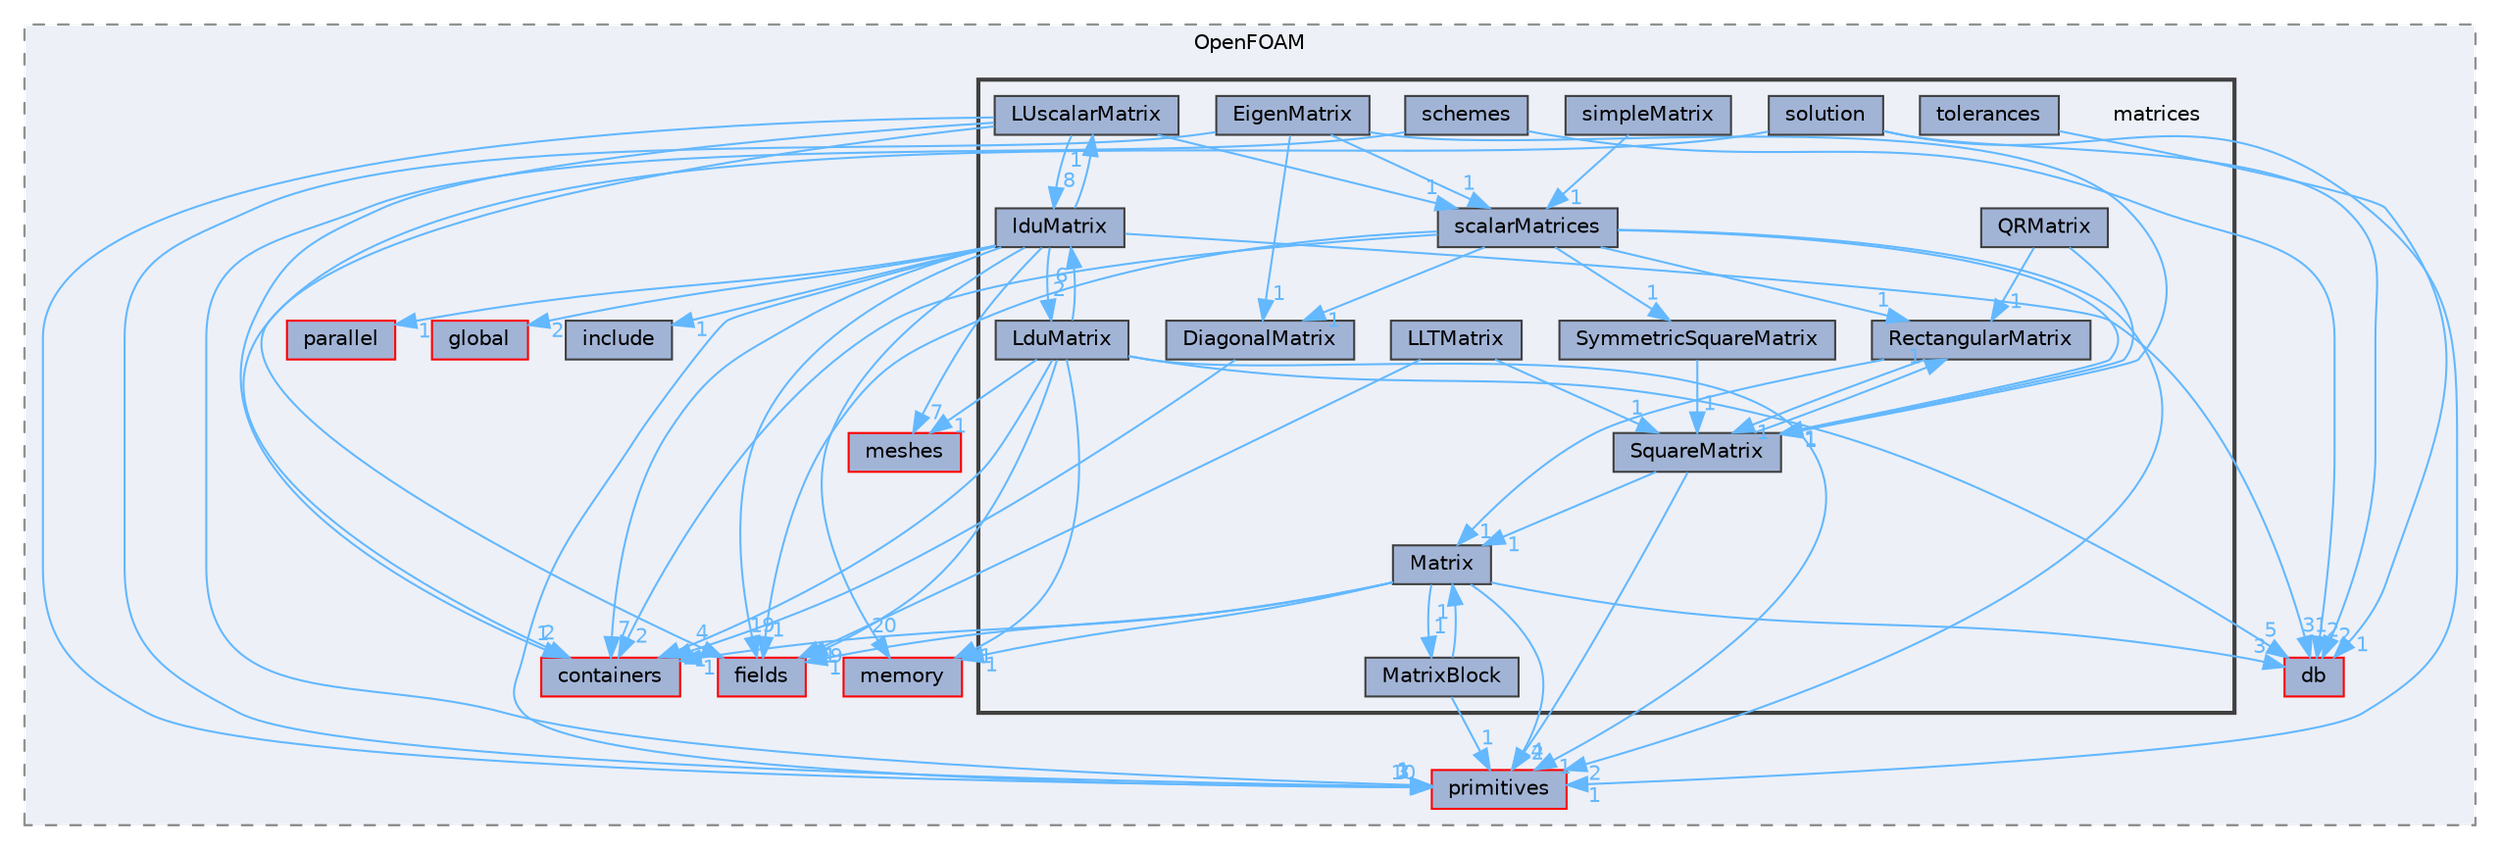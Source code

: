 digraph "src/OpenFOAM/matrices"
{
 // LATEX_PDF_SIZE
  bgcolor="transparent";
  edge [fontname=Helvetica,fontsize=10,labelfontname=Helvetica,labelfontsize=10];
  node [fontname=Helvetica,fontsize=10,shape=box,height=0.2,width=0.4];
  compound=true
  subgraph clusterdir_c5473ff19b20e6ec4dfe5c310b3778a8 {
    graph [ bgcolor="#edf0f7", pencolor="grey50", label="OpenFOAM", fontname=Helvetica,fontsize=10 style="filled,dashed", URL="dir_c5473ff19b20e6ec4dfe5c310b3778a8.html",tooltip=""]
  dir_19d0872053bde092be81d7fe3f56cbf7 [label="containers", fillcolor="#a2b4d6", color="red", style="filled", URL="dir_19d0872053bde092be81d7fe3f56cbf7.html",tooltip=""];
  dir_385a22dcc2f7120acb0f1a7a832b3b8d [label="memory", fillcolor="#a2b4d6", color="red", style="filled", URL="dir_385a22dcc2f7120acb0f1a7a832b3b8d.html",tooltip=""];
  dir_3e50f45338116b169052b428016851aa [label="primitives", fillcolor="#a2b4d6", color="red", style="filled", URL="dir_3e50f45338116b169052b428016851aa.html",tooltip=""];
  dir_63c634f7a7cfd679ac26c67fb30fc32f [label="db", fillcolor="#a2b4d6", color="red", style="filled", URL="dir_63c634f7a7cfd679ac26c67fb30fc32f.html",tooltip=""];
  dir_71fff0203de1f57306edfc3c818a6b04 [label="parallel", fillcolor="#a2b4d6", color="red", style="filled", URL="dir_71fff0203de1f57306edfc3c818a6b04.html",tooltip=""];
  dir_8583492183f4d27c76555f8f333dd07b [label="global", fillcolor="#a2b4d6", color="red", style="filled", URL="dir_8583492183f4d27c76555f8f333dd07b.html",tooltip=""];
  dir_962442b8f989d5529fab5e0f0e4ffb74 [label="fields", fillcolor="#a2b4d6", color="red", style="filled", URL="dir_962442b8f989d5529fab5e0f0e4ffb74.html",tooltip=""];
  dir_aa2423979fb45fc41c393a5db370ab21 [label="meshes", fillcolor="#a2b4d6", color="red", style="filled", URL="dir_aa2423979fb45fc41c393a5db370ab21.html",tooltip=""];
  dir_e954e9f5966bc1c681a414ec8bd0ee15 [label="include", fillcolor="#a2b4d6", color="grey25", style="filled", URL="dir_e954e9f5966bc1c681a414ec8bd0ee15.html",tooltip=""];
  subgraph clusterdir_b07477ab37bc0cd7eb28fb569c691c21 {
    graph [ bgcolor="#edf0f7", pencolor="grey25", label="", fontname=Helvetica,fontsize=10 style="filled,bold", URL="dir_b07477ab37bc0cd7eb28fb569c691c21.html",tooltip=""]
    dir_b07477ab37bc0cd7eb28fb569c691c21 [shape=plaintext, label="matrices"];
  dir_9bdf991149efcaf20d994a0e27108262 [label="DiagonalMatrix", fillcolor="#a2b4d6", color="grey25", style="filled", URL="dir_9bdf991149efcaf20d994a0e27108262.html",tooltip=""];
  dir_5cdda32a8bc3a215084f2fe648766b30 [label="EigenMatrix", fillcolor="#a2b4d6", color="grey25", style="filled", URL="dir_5cdda32a8bc3a215084f2fe648766b30.html",tooltip=""];
  dir_bce8a1f1efa9a7681b85c119e7b79042 [label="lduMatrix", fillcolor="#a2b4d6", color="grey25", style="filled", URL="dir_bce8a1f1efa9a7681b85c119e7b79042.html",tooltip=""];
  dir_ad1279e85697e0f0972e5fabfcfcce34 [label="LduMatrix", fillcolor="#a2b4d6", color="grey25", style="filled", URL="dir_ad1279e85697e0f0972e5fabfcfcce34.html",tooltip=""];
  dir_27dcde9d3d6ee3eac9d95986bda768c9 [label="LLTMatrix", fillcolor="#a2b4d6", color="grey25", style="filled", URL="dir_27dcde9d3d6ee3eac9d95986bda768c9.html",tooltip=""];
  dir_e4a39ebd57a65fe58ae9fba77a647388 [label="LUscalarMatrix", fillcolor="#a2b4d6", color="grey25", style="filled", URL="dir_e4a39ebd57a65fe58ae9fba77a647388.html",tooltip=""];
  dir_14ee30411da660ce7a4c0e27a888c3fd [label="Matrix", fillcolor="#a2b4d6", color="grey25", style="filled", URL="dir_14ee30411da660ce7a4c0e27a888c3fd.html",tooltip=""];
  dir_ea5e7d507daa1858af14ec48c3f3b1c7 [label="MatrixBlock", fillcolor="#a2b4d6", color="grey25", style="filled", URL="dir_ea5e7d507daa1858af14ec48c3f3b1c7.html",tooltip=""];
  dir_3f09d0fb673b49c7f779fff693f39f48 [label="QRMatrix", fillcolor="#a2b4d6", color="grey25", style="filled", URL="dir_3f09d0fb673b49c7f779fff693f39f48.html",tooltip=""];
  dir_82024ecf96c7e84d47860642f57ace9e [label="RectangularMatrix", fillcolor="#a2b4d6", color="grey25", style="filled", URL="dir_82024ecf96c7e84d47860642f57ace9e.html",tooltip=""];
  dir_d192f954d20aef904113126d0c326e0c [label="scalarMatrices", fillcolor="#a2b4d6", color="grey25", style="filled", URL="dir_d192f954d20aef904113126d0c326e0c.html",tooltip=""];
  dir_cad7d2d4e5b4672d26a00e4f7b937e01 [label="schemes", fillcolor="#a2b4d6", color="grey25", style="filled", URL="dir_cad7d2d4e5b4672d26a00e4f7b937e01.html",tooltip=""];
  dir_f8875b0258906a928309da3589b6bf88 [label="simpleMatrix", fillcolor="#a2b4d6", color="grey25", style="filled", URL="dir_f8875b0258906a928309da3589b6bf88.html",tooltip=""];
  dir_e043f781fbba872389f1398d9741fda4 [label="solution", fillcolor="#a2b4d6", color="grey25", style="filled", URL="dir_e043f781fbba872389f1398d9741fda4.html",tooltip=""];
  dir_9de91893ed1140d312544af919035e0c [label="SquareMatrix", fillcolor="#a2b4d6", color="grey25", style="filled", URL="dir_9de91893ed1140d312544af919035e0c.html",tooltip=""];
  dir_065029d1b90700fbd81fbc5c2723758f [label="SymmetricSquareMatrix", fillcolor="#a2b4d6", color="grey25", style="filled", URL="dir_065029d1b90700fbd81fbc5c2723758f.html",tooltip=""];
  dir_adb6d451bdfb9f9760aeb76275bea0f2 [label="tolerances", fillcolor="#a2b4d6", color="grey25", style="filled", URL="dir_adb6d451bdfb9f9760aeb76275bea0f2.html",tooltip=""];
  }
  }
  dir_9bdf991149efcaf20d994a0e27108262->dir_19d0872053bde092be81d7fe3f56cbf7 [headlabel="1", labeldistance=1.5 headhref="dir_000904_000669.html" href="dir_000904_000669.html" color="steelblue1" fontcolor="steelblue1"];
  dir_5cdda32a8bc3a215084f2fe648766b30->dir_3e50f45338116b169052b428016851aa [headlabel="1", labeldistance=1.5 headhref="dir_001120_003069.html" href="dir_001120_003069.html" color="steelblue1" fontcolor="steelblue1"];
  dir_5cdda32a8bc3a215084f2fe648766b30->dir_9bdf991149efcaf20d994a0e27108262 [headlabel="1", labeldistance=1.5 headhref="dir_001120_000904.html" href="dir_001120_000904.html" color="steelblue1" fontcolor="steelblue1"];
  dir_5cdda32a8bc3a215084f2fe648766b30->dir_9de91893ed1140d312544af919035e0c [headlabel="1", labeldistance=1.5 headhref="dir_001120_003727.html" href="dir_001120_003727.html" color="steelblue1" fontcolor="steelblue1"];
  dir_5cdda32a8bc3a215084f2fe648766b30->dir_d192f954d20aef904113126d0c326e0c [headlabel="1", labeldistance=1.5 headhref="dir_001120_003419.html" href="dir_001120_003419.html" color="steelblue1" fontcolor="steelblue1"];
  dir_bce8a1f1efa9a7681b85c119e7b79042->dir_19d0872053bde092be81d7fe3f56cbf7 [headlabel="7", labeldistance=1.5 headhref="dir_002116_000669.html" href="dir_002116_000669.html" color="steelblue1" fontcolor="steelblue1"];
  dir_bce8a1f1efa9a7681b85c119e7b79042->dir_385a22dcc2f7120acb0f1a7a832b3b8d [headlabel="20", labeldistance=1.5 headhref="dir_002116_002352.html" href="dir_002116_002352.html" color="steelblue1" fontcolor="steelblue1"];
  dir_bce8a1f1efa9a7681b85c119e7b79042->dir_3e50f45338116b169052b428016851aa [headlabel="10", labeldistance=1.5 headhref="dir_002116_003069.html" href="dir_002116_003069.html" color="steelblue1" fontcolor="steelblue1"];
  dir_bce8a1f1efa9a7681b85c119e7b79042->dir_63c634f7a7cfd679ac26c67fb30fc32f [headlabel="31", labeldistance=1.5 headhref="dir_002116_000817.html" href="dir_002116_000817.html" color="steelblue1" fontcolor="steelblue1"];
  dir_bce8a1f1efa9a7681b85c119e7b79042->dir_71fff0203de1f57306edfc3c818a6b04 [headlabel="1", labeldistance=1.5 headhref="dir_002116_002779.html" href="dir_002116_002779.html" color="steelblue1" fontcolor="steelblue1"];
  dir_bce8a1f1efa9a7681b85c119e7b79042->dir_962442b8f989d5529fab5e0f0e4ffb74 [headlabel="19", labeldistance=1.5 headhref="dir_002116_001335.html" href="dir_002116_001335.html" color="steelblue1" fontcolor="steelblue1"];
  dir_bce8a1f1efa9a7681b85c119e7b79042->dir_aa2423979fb45fc41c393a5db370ab21 [headlabel="7", labeldistance=1.5 headhref="dir_002116_002368.html" href="dir_002116_002368.html" color="steelblue1" fontcolor="steelblue1"];
  dir_bce8a1f1efa9a7681b85c119e7b79042->dir_ad1279e85697e0f0972e5fabfcfcce34 [headlabel="2", labeldistance=1.5 headhref="dir_002116_002117.html" href="dir_002116_002117.html" color="steelblue1" fontcolor="steelblue1"];
  dir_bce8a1f1efa9a7681b85c119e7b79042->dir_e4a39ebd57a65fe58ae9fba77a647388 [headlabel="1", labeldistance=1.5 headhref="dir_002116_002279.html" href="dir_002116_002279.html" color="steelblue1" fontcolor="steelblue1"];
  dir_bce8a1f1efa9a7681b85c119e7b79042->dir_e954e9f5966bc1c681a414ec8bd0ee15 [headlabel="1", labeldistance=1.5 headhref="dir_002116_001804.html" href="dir_002116_001804.html" color="steelblue1" fontcolor="steelblue1"];
  dir_bce8a1f1efa9a7681b85c119e7b79042->dir_8583492183f4d27c76555f8f333dd07b [headlabel="2", labeldistance=1.5 headhref="dir_002116_001645.html" href="dir_002116_001645.html" color="steelblue1" fontcolor="steelblue1"];
  dir_ad1279e85697e0f0972e5fabfcfcce34->dir_19d0872053bde092be81d7fe3f56cbf7 [headlabel="2", labeldistance=1.5 headhref="dir_002117_000669.html" href="dir_002117_000669.html" color="steelblue1" fontcolor="steelblue1"];
  dir_ad1279e85697e0f0972e5fabfcfcce34->dir_63c634f7a7cfd679ac26c67fb30fc32f [headlabel="5", labeldistance=1.5 headhref="dir_002117_000817.html" href="dir_002117_000817.html" color="steelblue1" fontcolor="steelblue1"];
  dir_ad1279e85697e0f0972e5fabfcfcce34->dir_962442b8f989d5529fab5e0f0e4ffb74 [headlabel="9", labeldistance=1.5 headhref="dir_002117_001335.html" href="dir_002117_001335.html" color="steelblue1" fontcolor="steelblue1"];
  dir_ad1279e85697e0f0972e5fabfcfcce34->dir_bce8a1f1efa9a7681b85c119e7b79042 [headlabel="6", labeldistance=1.5 headhref="dir_002117_002116.html" href="dir_002117_002116.html" color="steelblue1" fontcolor="steelblue1"];
  dir_ad1279e85697e0f0972e5fabfcfcce34->dir_aa2423979fb45fc41c393a5db370ab21 [headlabel="1", labeldistance=1.5 headhref="dir_002117_002368.html" href="dir_002117_002368.html" color="steelblue1" fontcolor="steelblue1"];
  dir_ad1279e85697e0f0972e5fabfcfcce34->dir_385a22dcc2f7120acb0f1a7a832b3b8d [headlabel="1", labeldistance=1.5 headhref="dir_002117_002352.html" href="dir_002117_002352.html" color="steelblue1" fontcolor="steelblue1"];
  dir_ad1279e85697e0f0972e5fabfcfcce34->dir_3e50f45338116b169052b428016851aa [headlabel="1", labeldistance=1.5 headhref="dir_002117_003069.html" href="dir_002117_003069.html" color="steelblue1" fontcolor="steelblue1"];
  dir_27dcde9d3d6ee3eac9d95986bda768c9->dir_962442b8f989d5529fab5e0f0e4ffb74 [headlabel="1", labeldistance=1.5 headhref="dir_002246_001335.html" href="dir_002246_001335.html" color="steelblue1" fontcolor="steelblue1"];
  dir_27dcde9d3d6ee3eac9d95986bda768c9->dir_9de91893ed1140d312544af919035e0c [headlabel="1", labeldistance=1.5 headhref="dir_002246_003727.html" href="dir_002246_003727.html" color="steelblue1" fontcolor="steelblue1"];
  dir_e4a39ebd57a65fe58ae9fba77a647388->dir_19d0872053bde092be81d7fe3f56cbf7 [headlabel="1", labeldistance=1.5 headhref="dir_002279_000669.html" href="dir_002279_000669.html" color="steelblue1" fontcolor="steelblue1"];
  dir_e4a39ebd57a65fe58ae9fba77a647388->dir_3e50f45338116b169052b428016851aa [headlabel="3", labeldistance=1.5 headhref="dir_002279_003069.html" href="dir_002279_003069.html" color="steelblue1" fontcolor="steelblue1"];
  dir_e4a39ebd57a65fe58ae9fba77a647388->dir_962442b8f989d5529fab5e0f0e4ffb74 [headlabel="4", labeldistance=1.5 headhref="dir_002279_001335.html" href="dir_002279_001335.html" color="steelblue1" fontcolor="steelblue1"];
  dir_e4a39ebd57a65fe58ae9fba77a647388->dir_bce8a1f1efa9a7681b85c119e7b79042 [headlabel="8", labeldistance=1.5 headhref="dir_002279_002116.html" href="dir_002279_002116.html" color="steelblue1" fontcolor="steelblue1"];
  dir_e4a39ebd57a65fe58ae9fba77a647388->dir_d192f954d20aef904113126d0c326e0c [headlabel="1", labeldistance=1.5 headhref="dir_002279_003419.html" href="dir_002279_003419.html" color="steelblue1" fontcolor="steelblue1"];
  dir_14ee30411da660ce7a4c0e27a888c3fd->dir_19d0872053bde092be81d7fe3f56cbf7 [headlabel="1", labeldistance=1.5 headhref="dir_002334_000669.html" href="dir_002334_000669.html" color="steelblue1" fontcolor="steelblue1"];
  dir_14ee30411da660ce7a4c0e27a888c3fd->dir_385a22dcc2f7120acb0f1a7a832b3b8d [headlabel="1", labeldistance=1.5 headhref="dir_002334_002352.html" href="dir_002334_002352.html" color="steelblue1" fontcolor="steelblue1"];
  dir_14ee30411da660ce7a4c0e27a888c3fd->dir_3e50f45338116b169052b428016851aa [headlabel="4", labeldistance=1.5 headhref="dir_002334_003069.html" href="dir_002334_003069.html" color="steelblue1" fontcolor="steelblue1"];
  dir_14ee30411da660ce7a4c0e27a888c3fd->dir_63c634f7a7cfd679ac26c67fb30fc32f [headlabel="3", labeldistance=1.5 headhref="dir_002334_000817.html" href="dir_002334_000817.html" color="steelblue1" fontcolor="steelblue1"];
  dir_14ee30411da660ce7a4c0e27a888c3fd->dir_962442b8f989d5529fab5e0f0e4ffb74 [headlabel="1", labeldistance=1.5 headhref="dir_002334_001335.html" href="dir_002334_001335.html" color="steelblue1" fontcolor="steelblue1"];
  dir_14ee30411da660ce7a4c0e27a888c3fd->dir_ea5e7d507daa1858af14ec48c3f3b1c7 [headlabel="1", labeldistance=1.5 headhref="dir_002334_002335.html" href="dir_002334_002335.html" color="steelblue1" fontcolor="steelblue1"];
  dir_ea5e7d507daa1858af14ec48c3f3b1c7->dir_14ee30411da660ce7a4c0e27a888c3fd [headlabel="1", labeldistance=1.5 headhref="dir_002335_002334.html" href="dir_002335_002334.html" color="steelblue1" fontcolor="steelblue1"];
  dir_ea5e7d507daa1858af14ec48c3f3b1c7->dir_3e50f45338116b169052b428016851aa [headlabel="1", labeldistance=1.5 headhref="dir_002335_003069.html" href="dir_002335_003069.html" color="steelblue1" fontcolor="steelblue1"];
  dir_3f09d0fb673b49c7f779fff693f39f48->dir_82024ecf96c7e84d47860642f57ace9e [headlabel="1", labeldistance=1.5 headhref="dir_003146_003261.html" href="dir_003146_003261.html" color="steelblue1" fontcolor="steelblue1"];
  dir_3f09d0fb673b49c7f779fff693f39f48->dir_9de91893ed1140d312544af919035e0c [headlabel="1", labeldistance=1.5 headhref="dir_003146_003727.html" href="dir_003146_003727.html" color="steelblue1" fontcolor="steelblue1"];
  dir_82024ecf96c7e84d47860642f57ace9e->dir_14ee30411da660ce7a4c0e27a888c3fd [headlabel="1", labeldistance=1.5 headhref="dir_003261_002334.html" href="dir_003261_002334.html" color="steelblue1" fontcolor="steelblue1"];
  dir_82024ecf96c7e84d47860642f57ace9e->dir_9de91893ed1140d312544af919035e0c [headlabel="1", labeldistance=1.5 headhref="dir_003261_003727.html" href="dir_003261_003727.html" color="steelblue1" fontcolor="steelblue1"];
  dir_d192f954d20aef904113126d0c326e0c->dir_065029d1b90700fbd81fbc5c2723758f [headlabel="1", labeldistance=1.5 headhref="dir_003419_003914.html" href="dir_003419_003914.html" color="steelblue1" fontcolor="steelblue1"];
  dir_d192f954d20aef904113126d0c326e0c->dir_19d0872053bde092be81d7fe3f56cbf7 [headlabel="2", labeldistance=1.5 headhref="dir_003419_000669.html" href="dir_003419_000669.html" color="steelblue1" fontcolor="steelblue1"];
  dir_d192f954d20aef904113126d0c326e0c->dir_3e50f45338116b169052b428016851aa [headlabel="2", labeldistance=1.5 headhref="dir_003419_003069.html" href="dir_003419_003069.html" color="steelblue1" fontcolor="steelblue1"];
  dir_d192f954d20aef904113126d0c326e0c->dir_82024ecf96c7e84d47860642f57ace9e [headlabel="1", labeldistance=1.5 headhref="dir_003419_003261.html" href="dir_003419_003261.html" color="steelblue1" fontcolor="steelblue1"];
  dir_d192f954d20aef904113126d0c326e0c->dir_962442b8f989d5529fab5e0f0e4ffb74 [headlabel="1", labeldistance=1.5 headhref="dir_003419_001335.html" href="dir_003419_001335.html" color="steelblue1" fontcolor="steelblue1"];
  dir_d192f954d20aef904113126d0c326e0c->dir_9bdf991149efcaf20d994a0e27108262 [headlabel="1", labeldistance=1.5 headhref="dir_003419_000904.html" href="dir_003419_000904.html" color="steelblue1" fontcolor="steelblue1"];
  dir_d192f954d20aef904113126d0c326e0c->dir_9de91893ed1140d312544af919035e0c [headlabel="1", labeldistance=1.5 headhref="dir_003419_003727.html" href="dir_003419_003727.html" color="steelblue1" fontcolor="steelblue1"];
  dir_cad7d2d4e5b4672d26a00e4f7b937e01->dir_3e50f45338116b169052b428016851aa [headlabel="1", labeldistance=1.5 headhref="dir_003433_003069.html" href="dir_003433_003069.html" color="steelblue1" fontcolor="steelblue1"];
  dir_cad7d2d4e5b4672d26a00e4f7b937e01->dir_63c634f7a7cfd679ac26c67fb30fc32f [headlabel="2", labeldistance=1.5 headhref="dir_003433_000817.html" href="dir_003433_000817.html" color="steelblue1" fontcolor="steelblue1"];
  dir_f8875b0258906a928309da3589b6bf88->dir_d192f954d20aef904113126d0c326e0c [headlabel="1", labeldistance=1.5 headhref="dir_003536_003419.html" href="dir_003536_003419.html" color="steelblue1" fontcolor="steelblue1"];
  dir_e043f781fbba872389f1398d9741fda4->dir_19d0872053bde092be81d7fe3f56cbf7 [headlabel="2", labeldistance=1.5 headhref="dir_003646_000669.html" href="dir_003646_000669.html" color="steelblue1" fontcolor="steelblue1"];
  dir_e043f781fbba872389f1398d9741fda4->dir_3e50f45338116b169052b428016851aa [headlabel="1", labeldistance=1.5 headhref="dir_003646_003069.html" href="dir_003646_003069.html" color="steelblue1" fontcolor="steelblue1"];
  dir_e043f781fbba872389f1398d9741fda4->dir_63c634f7a7cfd679ac26c67fb30fc32f [headlabel="2", labeldistance=1.5 headhref="dir_003646_000817.html" href="dir_003646_000817.html" color="steelblue1" fontcolor="steelblue1"];
  dir_9de91893ed1140d312544af919035e0c->dir_14ee30411da660ce7a4c0e27a888c3fd [headlabel="1", labeldistance=1.5 headhref="dir_003727_002334.html" href="dir_003727_002334.html" color="steelblue1" fontcolor="steelblue1"];
  dir_9de91893ed1140d312544af919035e0c->dir_3e50f45338116b169052b428016851aa [headlabel="2", labeldistance=1.5 headhref="dir_003727_003069.html" href="dir_003727_003069.html" color="steelblue1" fontcolor="steelblue1"];
  dir_9de91893ed1140d312544af919035e0c->dir_82024ecf96c7e84d47860642f57ace9e [headlabel="1", labeldistance=1.5 headhref="dir_003727_003261.html" href="dir_003727_003261.html" color="steelblue1" fontcolor="steelblue1"];
  dir_065029d1b90700fbd81fbc5c2723758f->dir_9de91893ed1140d312544af919035e0c [headlabel="1", labeldistance=1.5 headhref="dir_003914_003727.html" href="dir_003914_003727.html" color="steelblue1" fontcolor="steelblue1"];
  dir_adb6d451bdfb9f9760aeb76275bea0f2->dir_63c634f7a7cfd679ac26c67fb30fc32f [headlabel="1", labeldistance=1.5 headhref="dir_004052_000817.html" href="dir_004052_000817.html" color="steelblue1" fontcolor="steelblue1"];
}
